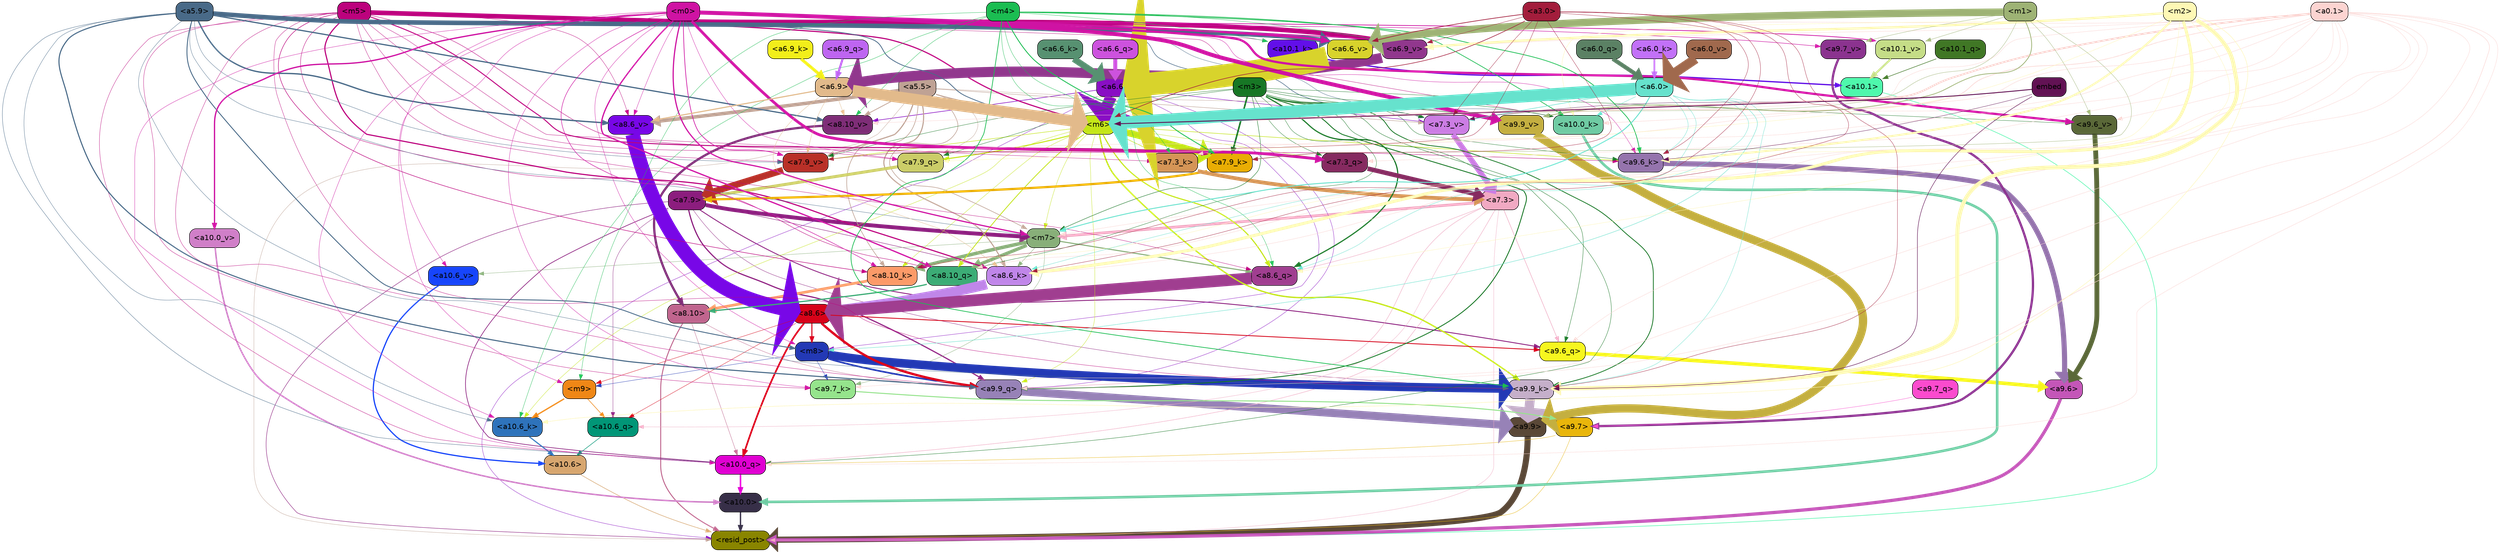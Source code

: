 strict digraph "" {
	graph [bgcolor=transparent,
		layout=dot,
		overlap=false,
		splines=true
	];
	"<a10.6>"	[color=black,
		fillcolor="#d7a66f",
		fontname=Helvetica,
		shape=box,
		style="filled, rounded"];
	"<resid_post>"	[color=black,
		fillcolor="#898500",
		fontname=Helvetica,
		shape=box,
		style="filled, rounded"];
	"<a10.6>" -> "<resid_post>"	[color="#d7a66f",
		penwidth=0.9498605728149414];
	"<a10.1>"	[color=black,
		fillcolor="#4ef8ac",
		fontname=Helvetica,
		shape=box,
		style="filled, rounded"];
	"<a10.1>" -> "<resid_post>"	[color="#4ef8ac",
		penwidth=1.0084514617919922];
	"<a10.0>"	[color=black,
		fillcolor="#372f48",
		fontname=Helvetica,
		shape=box,
		style="filled, rounded"];
	"<a10.0>" -> "<resid_post>"	[color="#372f48",
		penwidth=2.5814952850341797];
	"<a9.9>"	[color=black,
		fillcolor="#5a4837",
		fontname=Helvetica,
		shape=box,
		style="filled, rounded"];
	"<a9.9>" -> "<resid_post>"	[color="#5a4837",
		penwidth=11.610888481140137];
	"<a9.7>"	[color=black,
		fillcolor="#e9b60b",
		fontname=Helvetica,
		shape=box,
		style="filled, rounded"];
	"<a9.7>" -> "<resid_post>"	[color="#e9b60b",
		penwidth=0.6];
	"<a10.0_q>"	[color=black,
		fillcolor="#e001d2",
		fontname=Helvetica,
		shape=box,
		style="filled, rounded"];
	"<a9.7>" -> "<a10.0_q>"	[color="#e9b60b",
		penwidth=0.6];
	"<a9.6>"	[color=black,
		fillcolor="#c456b8",
		fontname=Helvetica,
		shape=box,
		style="filled, rounded"];
	"<a9.6>" -> "<resid_post>"	[color="#c456b8",
		penwidth=6.121421813964844];
	"<a8.10>"	[color=black,
		fillcolor="#c0658e",
		fontname=Helvetica,
		shape=box,
		style="filled, rounded"];
	"<a8.10>" -> "<resid_post>"	[color="#c0658e",
		penwidth=1.7841739654541016];
	"<a8.10>" -> "<a10.0_q>"	[color="#c0658e",
		penwidth=0.6612663269042969];
	"<a9.9_q>"	[color=black,
		fillcolor="#9782b7",
		fontname=Helvetica,
		shape=box,
		style="filled, rounded"];
	"<a8.10>" -> "<a9.9_q>"	[color="#c0658e",
		penwidth=0.6];
	"<a7.9>"	[color=black,
		fillcolor="#8c1d7e",
		fontname=Helvetica,
		shape=box,
		style="filled, rounded"];
	"<a7.9>" -> "<resid_post>"	[color="#8c1d7e",
		penwidth=0.8109169006347656];
	"<a10.6_q>"	[color=black,
		fillcolor="#019677",
		fontname=Helvetica,
		shape=box,
		style="filled, rounded"];
	"<a7.9>" -> "<a10.6_q>"	[color="#8c1d7e",
		penwidth=0.6];
	"<a7.9>" -> "<a10.0_q>"	[color="#8c1d7e",
		penwidth=1.19378662109375];
	"<m7>"	[color=black,
		fillcolor="#88af79",
		fontname=Helvetica,
		shape=box,
		style="filled, rounded"];
	"<a7.9>" -> "<m7>"	[color="#8c1d7e",
		penwidth=7.3899383544921875];
	"<a7.9>" -> "<a9.9_q>"	[color="#8c1d7e",
		penwidth=2.1764984130859375];
	"<a9.6_q>"	[color=black,
		fillcolor="#f6f61f",
		fontname=Helvetica,
		shape=box,
		style="filled, rounded"];
	"<a7.9>" -> "<a9.6_q>"	[color="#8c1d7e",
		penwidth=1.6184196472167969];
	"<a9.9_k>"	[color=black,
		fillcolor="#c5afca",
		fontname=Helvetica,
		shape=box,
		style="filled, rounded"];
	"<a7.9>" -> "<a9.9_k>"	[color="#8c1d7e",
		penwidth=0.6];
	"<a8.6_k>"	[color=black,
		fillcolor="#c086e9",
		fontname=Helvetica,
		shape=box,
		style="filled, rounded"];
	"<a7.9>" -> "<a8.6_k>"	[color="#8c1d7e",
		penwidth=0.7570610046386719];
	"<a7.3>"	[color=black,
		fillcolor="#f1a9c3",
		fontname=Helvetica,
		shape=box,
		style="filled, rounded"];
	"<a7.3>" -> "<resid_post>"	[color="#f1a9c3",
		penwidth=0.6];
	"<a7.3>" -> "<a10.6_q>"	[color="#f1a9c3",
		penwidth=0.6];
	"<a7.3>" -> "<a10.0_q>"	[color="#f1a9c3",
		penwidth=0.8208656311035156];
	"<a7.3>" -> "<m7>"	[color="#f1a9c3",
		penwidth=5.189311981201172];
	"<a7.3>" -> "<a9.9_q>"	[color="#f1a9c3",
		penwidth=0.8119163513183594];
	"<a7.3>" -> "<a9.6_q>"	[color="#f1a9c3",
		penwidth=0.9649925231933594];
	"<a8.6_q>"	[color=black,
		fillcolor="#a03e90",
		fontname=Helvetica,
		shape=box,
		style="filled, rounded"];
	"<a7.3>" -> "<a8.6_q>"	[color="#f1a9c3",
		penwidth=0.7801322937011719];
	"<a6.6>"	[color=black,
		fillcolor="#890ec4",
		fontname=Helvetica,
		shape=box,
		style="filled, rounded"];
	"<a6.6>" -> "<resid_post>"	[color="#890ec4",
		penwidth=0.6];
	"<m6>"	[color=black,
		fillcolor="#c4e618",
		fontname=Helvetica,
		shape=box,
		style="filled, rounded"];
	"<a6.6>" -> "<m6>"	[color="#890ec4",
		penwidth=21.6163272857666];
	"<m8>"	[color=black,
		fillcolor="#2339b5",
		fontname=Helvetica,
		shape=box,
		style="filled, rounded"];
	"<a6.6>" -> "<m8>"	[color="#890ec4",
		penwidth=0.6];
	"<a6.6>" -> "<a9.9_q>"	[color="#890ec4",
		penwidth=0.6];
	"<a8.10_v>"	[color=black,
		fillcolor="#7e2d77",
		fontname=Helvetica,
		shape=box,
		style="filled, rounded"];
	"<a6.6>" -> "<a8.10_v>"	[color="#890ec4",
		penwidth=1.0661506652832031];
	"<a7.3_v>"	[color=black,
		fillcolor="#cc7de4",
		fontname=Helvetica,
		shape=box,
		style="filled, rounded"];
	"<a6.6>" -> "<a7.3_v>"	[color="#890ec4",
		penwidth=0.8506813049316406];
	"<a5.5>"	[color=black,
		fillcolor="#bfa294",
		fontname=Helvetica,
		shape=box,
		style="filled, rounded"];
	"<a5.5>" -> "<resid_post>"	[color="#bfa294",
		penwidth=0.6];
	"<a5.5>" -> "<m6>"	[color="#bfa294",
		penwidth=1.8430671691894531];
	"<a5.5>" -> "<m7>"	[color="#bfa294",
		penwidth=1.0865592956542969];
	"<a9.9_v>"	[color=black,
		fillcolor="#c4af40",
		fontname=Helvetica,
		shape=box,
		style="filled, rounded"];
	"<a5.5>" -> "<a9.9_v>"	[color="#bfa294",
		penwidth=0.6];
	"<a8.10_k>"	[color=black,
		fillcolor="#fc9a68",
		fontname=Helvetica,
		shape=box,
		style="filled, rounded"];
	"<a5.5>" -> "<a8.10_k>"	[color="#bfa294",
		penwidth=1.1390800476074219];
	"<a5.5>" -> "<a8.6_k>"	[color="#bfa294",
		penwidth=2.00030517578125];
	"<a5.5>" -> "<a8.10_v>"	[color="#bfa294",
		penwidth=1.4206085205078125];
	"<a8.6_v>"	[color=black,
		fillcolor="#7807e7",
		fontname=Helvetica,
		shape=box,
		style="filled, rounded"];
	"<a5.5>" -> "<a8.6_v>"	[color="#bfa294",
		penwidth=6.534294128417969];
	"<a7.9_q>"	[color=black,
		fillcolor="#cbcd68",
		fontname=Helvetica,
		shape=box,
		style="filled, rounded"];
	"<a5.5>" -> "<a7.9_q>"	[color="#bfa294",
		penwidth=0.6];
	"<a7.9_v>"	[color=black,
		fillcolor="#b93028",
		fontname=Helvetica,
		shape=box,
		style="filled, rounded"];
	"<a5.5>" -> "<a7.9_v>"	[color="#bfa294",
		penwidth=2.0819549560546875];
	"<a5.5>" -> "<a7.3_v>"	[color="#bfa294",
		penwidth=0.8107681274414062];
	"<a10.6_q>" -> "<a10.6>"	[color="#019677",
		penwidth=0.9244728088378906];
	"<a10.1_q>"	[color=black,
		fillcolor="#407725",
		fontname=Helvetica,
		shape=box,
		style="filled, rounded"];
	"<a10.1_q>" -> "<a10.1>"	[color="#407725",
		penwidth=0.9268798828125];
	"<a10.0_q>" -> "<a10.0>"	[color="#e001d2",
		penwidth=2.905670166015625];
	"<a10.6_k>"	[color=black,
		fillcolor="#2e73bb",
		fontname=Helvetica,
		shape=box,
		style="filled, rounded"];
	"<a10.6_k>" -> "<a10.6>"	[color="#2e73bb",
		penwidth=2.0319366455078125];
	"<a10.1_k>"	[color=black,
		fillcolor="#620fe9",
		fontname=Helvetica,
		shape=box,
		style="filled, rounded"];
	"<a10.1_k>" -> "<a10.1>"	[color="#620fe9",
		penwidth=2.4037628173828125];
	"<a10.0_k>"	[color=black,
		fillcolor="#6fcba3",
		fontname=Helvetica,
		shape=box,
		style="filled, rounded"];
	"<a10.0_k>" -> "<a10.0>"	[color="#6fcba3",
		penwidth=4.9319305419921875];
	"<a10.6_v>"	[color=black,
		fillcolor="#1745fb",
		fontname=Helvetica,
		shape=box,
		style="filled, rounded"];
	"<a10.6_v>" -> "<a10.6>"	[color="#1745fb",
		penwidth=2.290935516357422];
	"<a10.1_v>"	[color=black,
		fillcolor="#c5dd87",
		fontname=Helvetica,
		shape=box,
		style="filled, rounded"];
	"<a10.1_v>" -> "<a10.1>"	[color="#c5dd87",
		penwidth=3.6398468017578125];
	"<a10.0_v>"	[color=black,
		fillcolor="#d07fc8",
		fontname=Helvetica,
		shape=box,
		style="filled, rounded"];
	"<a10.0_v>" -> "<a10.0>"	[color="#d07fc8",
		penwidth=2.7666168212890625];
	"<m9>"	[color=black,
		fillcolor="#ef8716",
		fontname=Helvetica,
		shape=box,
		style="filled, rounded"];
	"<m9>" -> "<a10.6_q>"	[color="#ef8716",
		penwidth=1.0384025573730469];
	"<m9>" -> "<a10.6_k>"	[color="#ef8716",
		penwidth=2.371124267578125];
	"<a8.6>"	[color=black,
		fillcolor="#d70319",
		fontname=Helvetica,
		shape=box,
		style="filled, rounded"];
	"<a8.6>" -> "<a10.6_q>"	[color="#d70319",
		penwidth=0.6];
	"<a8.6>" -> "<a10.0_q>"	[color="#d70319",
		penwidth=3.1841888427734375];
	"<a8.6>" -> "<m9>"	[color="#d70319",
		penwidth=0.6];
	"<a8.6>" -> "<m8>"	[color="#d70319",
		penwidth=1.972564697265625];
	"<a8.6>" -> "<a9.9_q>"	[color="#d70319",
		penwidth=4.482503890991211];
	"<a8.6>" -> "<a9.6_q>"	[color="#d70319",
		penwidth=1.515838623046875];
	"<m5>"	[color=black,
		fillcolor="#bc027d",
		fontname=Helvetica,
		shape=box,
		style="filled, rounded"];
	"<m5>" -> "<a10.0_q>"	[color="#bc027d",
		penwidth=0.6];
	"<m5>" -> "<a10.0_k>"	[color="#bc027d",
		penwidth=0.6];
	"<m5>" -> "<m6>"	[color="#bc027d",
		penwidth=2.143606185913086];
	"<m5>" -> "<a9.9_q>"	[color="#bc027d",
		penwidth=0.6];
	"<m5>" -> "<a9.9_k>"	[color="#bc027d",
		penwidth=0.6];
	"<a9.7_k>"	[color=black,
		fillcolor="#95e48c",
		fontname=Helvetica,
		shape=box,
		style="filled, rounded"];
	"<m5>" -> "<a9.7_k>"	[color="#bc027d",
		penwidth=0.6];
	"<a9.6_k>"	[color=black,
		fillcolor="#9574ad",
		fontname=Helvetica,
		shape=box,
		style="filled, rounded"];
	"<m5>" -> "<a9.6_k>"	[color="#bc027d",
		penwidth=0.7197036743164062];
	"<a8.10_q>"	[color=black,
		fillcolor="#3cac76",
		fontname=Helvetica,
		shape=box,
		style="filled, rounded"];
	"<m5>" -> "<a8.10_q>"	[color="#bc027d",
		penwidth=0.7198371887207031];
	"<m5>" -> "<a8.6_q>"	[color="#bc027d",
		penwidth=0.6];
	"<m5>" -> "<a8.10_k>"	[color="#bc027d",
		penwidth=0.9238471984863281];
	"<m5>" -> "<a8.6_k>"	[color="#bc027d",
		penwidth=2.1219520568847656];
	"<m5>" -> "<a8.6_v>"	[color="#bc027d",
		penwidth=0.6];
	"<m5>" -> "<a7.9_q>"	[color="#bc027d",
		penwidth=0.6];
	"<a7.9_k>"	[color=black,
		fillcolor="#e9ad04",
		fontname=Helvetica,
		shape=box,
		style="filled, rounded"];
	"<m5>" -> "<a7.9_k>"	[color="#bc027d",
		penwidth=1.7779998779296875];
	"<a7.3_k>"	[color=black,
		fillcolor="#d59556",
		fontname=Helvetica,
		shape=box,
		style="filled, rounded"];
	"<m5>" -> "<a7.3_k>"	[color="#bc027d",
		penwidth=0.6];
	"<m5>" -> "<a7.9_v>"	[color="#bc027d",
		penwidth=0.6];
	"<a6.9_v>"	[color=black,
		fillcolor="#91378d",
		fontname=Helvetica,
		shape=box,
		style="filled, rounded"];
	"<m5>" -> "<a6.9_v>"	[color="#bc027d",
		penwidth=8.809343338012695];
	"<a5.9>"	[color=black,
		fillcolor="#496a88",
		fontname=Helvetica,
		shape=box,
		style="filled, rounded"];
	"<a5.9>" -> "<a10.0_q>"	[color="#496a88",
		penwidth=0.6463394165039062];
	"<a5.9>" -> "<a10.6_k>"	[color="#496a88",
		penwidth=0.6];
	"<a5.9>" -> "<a10.0_k>"	[color="#496a88",
		penwidth=0.6];
	"<a5.9>" -> "<m6>"	[color="#496a88",
		penwidth=1.4513568878173828];
	"<a5.9>" -> "<m7>"	[color="#496a88",
		penwidth=0.6];
	"<a5.9>" -> "<m8>"	[color="#496a88",
		penwidth=1.6550712585449219];
	"<a5.9>" -> "<a9.9_q>"	[color="#496a88",
		penwidth=2.019031524658203];
	"<a5.9>" -> "<a9.9_k>"	[color="#496a88",
		penwidth=0.6];
	"<a5.9>" -> "<a8.10_v>"	[color="#496a88",
		penwidth=2.2765426635742188];
	"<a5.9>" -> "<a8.6_v>"	[color="#496a88",
		penwidth=2.4934005737304688];
	"<a5.9>" -> "<a7.9_v>"	[color="#496a88",
		penwidth=0.6];
	"<a5.9>" -> "<a7.3_v>"	[color="#496a88",
		penwidth=0.9861984252929688];
	"<a6.6_v>"	[color=black,
		fillcolor="#d8d32c",
		fontname=Helvetica,
		shape=box,
		style="filled, rounded"];
	"<a5.9>" -> "<a6.6_v>"	[color="#496a88",
		penwidth=8.623922348022461];
	"<m3>"	[color=black,
		fillcolor="#177725",
		fontname=Helvetica,
		shape=box,
		style="filled, rounded"];
	"<m3>" -> "<a10.0_q>"	[color="#177725",
		penwidth=0.6597442626953125];
	"<m3>" -> "<a10.0_k>"	[color="#177725",
		penwidth=0.6506614685058594];
	"<m3>" -> "<m7>"	[color="#177725",
		penwidth=0.7659339904785156];
	"<m3>" -> "<a9.9_q>"	[color="#177725",
		penwidth=1.6276321411132812];
	"<m3>" -> "<a9.6_q>"	[color="#177725",
		penwidth=0.6724472045898438];
	"<m3>" -> "<a9.9_k>"	[color="#177725",
		penwidth=1.4574642181396484];
	"<m3>" -> "<a9.6_k>"	[color="#177725",
		penwidth=0.6];
	"<m3>" -> "<a9.9_v>"	[color="#177725",
		penwidth=0.6589469909667969];
	"<a9.6_v>"	[color=black,
		fillcolor="#5a6838",
		fontname=Helvetica,
		shape=box,
		style="filled, rounded"];
	"<m3>" -> "<a9.6_v>"	[color="#177725",
		penwidth=0.6];
	"<m3>" -> "<a8.10_q>"	[color="#177725",
		penwidth=0.6];
	"<m3>" -> "<a8.6_q>"	[color="#177725",
		penwidth=2.1676406860351562];
	"<m3>" -> "<a7.9_q>"	[color="#177725",
		penwidth=0.6];
	"<a7.3_q>"	[color=black,
		fillcolor="#862a60",
		fontname=Helvetica,
		shape=box,
		style="filled, rounded"];
	"<m3>" -> "<a7.3_q>"	[color="#177725",
		penwidth=0.6];
	"<m3>" -> "<a7.9_k>"	[color="#177725",
		penwidth=2.978912353515625];
	"<m3>" -> "<a7.9_v>"	[color="#177725",
		penwidth=0.6];
	"<m3>" -> "<a7.3_v>"	[color="#177725",
		penwidth=0.6];
	"<m0>"	[color=black,
		fillcolor="#cf13a3",
		fontname=Helvetica,
		shape=box,
		style="filled, rounded"];
	"<m0>" -> "<a10.0_q>"	[color="#cf13a3",
		penwidth=0.6];
	"<m0>" -> "<a10.6_k>"	[color="#cf13a3",
		penwidth=0.6];
	"<m0>" -> "<a10.1_k>"	[color="#cf13a3",
		penwidth=0.6];
	"<m0>" -> "<a10.6_v>"	[color="#cf13a3",
		penwidth=0.6];
	"<m0>" -> "<a10.1_v>"	[color="#cf13a3",
		penwidth=1.3360328674316406];
	"<m0>" -> "<a10.0_v>"	[color="#cf13a3",
		penwidth=2.4083595275878906];
	"<m0>" -> "<m9>"	[color="#cf13a3",
		penwidth=0.6];
	"<m0>" -> "<m7>"	[color="#cf13a3",
		penwidth=2.224945068359375];
	"<m0>" -> "<m8>"	[color="#cf13a3",
		penwidth=0.6];
	"<m0>" -> "<a9.7_k>"	[color="#cf13a3",
		penwidth=0.6];
	"<m0>" -> "<a9.6_k>"	[color="#cf13a3",
		penwidth=0.6];
	"<m0>" -> "<a9.9_v>"	[color="#cf13a3",
		penwidth=7.537467956542969];
	"<a9.7_v>"	[color=black,
		fillcolor="#8b338f",
		fontname=Helvetica,
		shape=box,
		style="filled, rounded"];
	"<m0>" -> "<a9.7_v>"	[color="#cf13a3",
		penwidth=0.8575286865234375];
	"<m0>" -> "<a9.6_v>"	[color="#cf13a3",
		penwidth=4.1688385009765625];
	"<m0>" -> "<a8.10_q>"	[color="#cf13a3",
		penwidth=2.3761940002441406];
	"<m0>" -> "<a8.10_k>"	[color="#cf13a3",
		penwidth=0.9220962524414062];
	"<m0>" -> "<a8.6_v>"	[color="#cf13a3",
		penwidth=0.6];
	"<m0>" -> "<a7.9_q>"	[color="#cf13a3",
		penwidth=0.6];
	"<m0>" -> "<a7.3_q>"	[color="#cf13a3",
		penwidth=5.264301300048828];
	"<m0>" -> "<a7.9_v>"	[color="#cf13a3",
		penwidth=1.2114486694335938];
	"<m0>" -> "<a6.9_v>"	[color="#cf13a3",
		penwidth=1.6340084075927734];
	"<m0>" -> "<a6.6_v>"	[color="#cf13a3",
		penwidth=4.314628601074219];
	"<a0.1>"	[color=black,
		fillcolor="#fcd4d1",
		fontname=Helvetica,
		shape=box,
		style="filled, rounded"];
	"<a0.1>" -> "<a10.0_q>"	[color="#fcd4d1",
		penwidth=0.6];
	"<a0.1>" -> "<a10.0_k>"	[color="#fcd4d1",
		penwidth=0.6768684387207031];
	"<a0.1>" -> "<m6>"	[color="#fcd4d1",
		penwidth=3.4290084838867188];
	"<a0.1>" -> "<m7>"	[color="#fcd4d1",
		penwidth=0.6];
	"<a0.1>" -> "<a9.9_q>"	[color="#fcd4d1",
		penwidth=0.6];
	"<a0.1>" -> "<a9.6_q>"	[color="#fcd4d1",
		penwidth=0.6];
	"<a0.1>" -> "<a9.9_k>"	[color="#fcd4d1",
		penwidth=0.81341552734375];
	"<a0.1>" -> "<a9.7_k>"	[color="#fcd4d1",
		penwidth=0.6];
	"<a0.1>" -> "<a9.9_v>"	[color="#fcd4d1",
		penwidth=1.062591552734375];
	"<a0.1>" -> "<a9.6_v>"	[color="#fcd4d1",
		penwidth=0.6];
	"<a0.1>" -> "<a8.10_q>"	[color="#fcd4d1",
		penwidth=0.6];
	"<a0.1>" -> "<a8.6_k>"	[color="#fcd4d1",
		penwidth=0.6];
	"<a0.1>" -> "<a8.10_v>"	[color="#fcd4d1",
		penwidth=0.6];
	"<a0.1>" -> "<a7.3_q>"	[color="#fcd4d1",
		penwidth=0.6];
	"<a0.1>" -> "<a7.3_k>"	[color="#fcd4d1",
		penwidth=0.6];
	"<a0.1>" -> "<a7.9_v>"	[color="#fcd4d1",
		penwidth=0.6];
	"<a0.1>" -> "<a6.9_v>"	[color="#fcd4d1",
		penwidth=0.6];
	"<a0.1>" -> "<a6.6_v>"	[color="#fcd4d1",
		penwidth=0.6];
	"<m6>" -> "<a10.6_k>"	[color="#c4e618",
		penwidth=0.6];
	"<m6>" -> "<m7>"	[color="#c4e618",
		penwidth=0.6];
	"<m6>" -> "<a9.9_q>"	[color="#c4e618",
		penwidth=0.6];
	"<m6>" -> "<a9.9_k>"	[color="#c4e618",
		penwidth=2.533975601196289];
	"<m6>" -> "<a9.6_k>"	[color="#c4e618",
		penwidth=0.9471282958984375];
	"<m6>" -> "<a8.10_q>"	[color="#c4e618",
		penwidth=1.4854621887207031];
	"<m6>" -> "<a8.6_q>"	[color="#c4e618",
		penwidth=2.0796165466308594];
	"<m6>" -> "<a8.10_k>"	[color="#c4e618",
		penwidth=0.6];
	"<m6>" -> "<a7.9_q>"	[color="#c4e618",
		penwidth=1.9016571044921875];
	"<m6>" -> "<a7.3_q>"	[color="#c4e618",
		penwidth=0.6];
	"<m6>" -> "<a7.9_k>"	[color="#c4e618",
		penwidth=12.277053833007812];
	"<m6>" -> "<a7.3_k>"	[color="#c4e618",
		penwidth=0.8951148986816406];
	"<m6>" -> "<a7.9_v>"	[color="#c4e618",
		penwidth=0.8897933959960938];
	"<m4>"	[color=black,
		fillcolor="#1bbd52",
		fontname=Helvetica,
		shape=box,
		style="filled, rounded"];
	"<m4>" -> "<a10.6_k>"	[color="#1bbd52",
		penwidth=0.6];
	"<m4>" -> "<a10.1_k>"	[color="#1bbd52",
		penwidth=0.6];
	"<m4>" -> "<a10.0_k>"	[color="#1bbd52",
		penwidth=1.230804443359375];
	"<m4>" -> "<m9>"	[color="#1bbd52",
		penwidth=0.6];
	"<m4>" -> "<a9.9_k>"	[color="#1bbd52",
		penwidth=1.3186264038085938];
	"<m4>" -> "<a9.6_k>"	[color="#1bbd52",
		penwidth=1.3722038269042969];
	"<m4>" -> "<a8.6_q>"	[color="#1bbd52",
		penwidth=0.6];
	"<m4>" -> "<a8.10_v>"	[color="#1bbd52",
		penwidth=0.6];
	"<m4>" -> "<a7.9_k>"	[color="#1bbd52",
		penwidth=1.5913276672363281];
	"<m4>" -> "<a7.3_k>"	[color="#1bbd52",
		penwidth=0.6];
	"<m4>" -> "<a6.9_v>"	[color="#1bbd52",
		penwidth=0.6];
	"<m2>"	[color=black,
		fillcolor="#fef8b5",
		fontname=Helvetica,
		shape=box,
		style="filled, rounded"];
	"<m2>" -> "<a10.6_k>"	[color="#fef8b5",
		penwidth=0.8380241394042969];
	"<m2>" -> "<a10.0_k>"	[color="#fef8b5",
		penwidth=0.6622200012207031];
	"<m2>" -> "<a9.9_k>"	[color="#fef8b5",
		penwidth=7.476325988769531];
	"<m2>" -> "<a9.6_k>"	[color="#fef8b5",
		penwidth=3.761505126953125];
	"<m2>" -> "<a8.6_q>"	[color="#fef8b5",
		penwidth=0.6];
	"<m2>" -> "<a8.10_k>"	[color="#fef8b5",
		penwidth=0.6];
	"<m2>" -> "<a8.6_k>"	[color="#fef8b5",
		penwidth=5.699577331542969];
	"<m2>" -> "<a7.9_q>"	[color="#fef8b5",
		penwidth=0.6];
	"<m2>" -> "<a6.9_v>"	[color="#fef8b5",
		penwidth=4.3256072998046875];
	"<a6.0>"	[color=black,
		fillcolor="#66e2cd",
		fontname=Helvetica,
		shape=box,
		style="filled, rounded"];
	"<a6.0>" -> "<a10.0_k>"	[color="#66e2cd",
		penwidth=0.6];
	"<a6.0>" -> "<m6>"	[color="#66e2cd",
		penwidth=23.31447410583496];
	"<a6.0>" -> "<m7>"	[color="#66e2cd",
		penwidth=1.694061279296875];
	"<a6.0>" -> "<m8>"	[color="#66e2cd",
		penwidth=0.7418403625488281];
	"<a6.0>" -> "<a9.9_k>"	[color="#66e2cd",
		penwidth=0.6];
	"<a6.0>" -> "<a9.6_k>"	[color="#66e2cd",
		penwidth=0.6];
	"<a6.0>" -> "<a8.6_q>"	[color="#66e2cd",
		penwidth=0.6];
	"<a6.0>" -> "<a8.6_k>"	[color="#66e2cd",
		penwidth=0.6];
	"<a6.0>" -> "<a7.3_v>"	[color="#66e2cd",
		penwidth=0.9905738830566406];
	"<m7>" -> "<a10.6_v>"	[color="#88af79",
		penwidth=0.6];
	"<m7>" -> "<a9.7_k>"	[color="#88af79",
		penwidth=0.6];
	"<m7>" -> "<a8.10_q>"	[color="#88af79",
		penwidth=6.2237091064453125];
	"<m7>" -> "<a8.6_q>"	[color="#88af79",
		penwidth=1.9677276611328125];
	"<m7>" -> "<a8.10_k>"	[color="#88af79",
		penwidth=6.505390167236328];
	"<m7>" -> "<a8.6_k>"	[color="#88af79",
		penwidth=0.6821136474609375];
	"<m1>"	[color=black,
		fillcolor="#9eb375",
		fontname=Helvetica,
		shape=box,
		style="filled, rounded"];
	"<m1>" -> "<a10.1_v>"	[color="#9eb375",
		penwidth=0.6];
	"<m1>" -> "<a9.9_v>"	[color="#9eb375",
		penwidth=1.4082679748535156];
	"<m1>" -> "<a9.7_v>"	[color="#9eb375",
		penwidth=0.6];
	"<m1>" -> "<a9.6_v>"	[color="#9eb375",
		penwidth=0.6];
	"<m1>" -> "<a7.9_k>"	[color="#9eb375",
		penwidth=0.6];
	"<m1>" -> "<a7.3_v>"	[color="#9eb375",
		penwidth=0.6];
	"<m1>" -> "<a6.6_v>"	[color="#9eb375",
		penwidth=14.129535675048828];
	"<m8>" -> "<m9>"	[color="#2339b5",
		penwidth=0.6];
	"<m8>" -> "<a9.9_q>"	[color="#2339b5",
		penwidth=3.073810577392578];
	"<m8>" -> "<a9.9_k>"	[color="#2339b5",
		penwidth=16.255420684814453];
	"<m8>" -> "<a9.7_k>"	[color="#2339b5",
		penwidth=0.6];
	"<a9.9_q>" -> "<a9.9>"	[color="#9782b7",
		penwidth=15.310546875];
	"<a9.7_q>"	[color=black,
		fillcolor="#fb4bce",
		fontname=Helvetica,
		shape=box,
		style="filled, rounded"];
	"<a9.7_q>" -> "<a9.7>"	[color="#fb4bce",
		penwidth=0.6];
	"<a9.6_q>" -> "<a9.6>"	[color="#f6f61f",
		penwidth=6.823722839355469];
	"<a9.9_k>" -> "<a9.9>"	[color="#c5afca",
		penwidth=17.953022003173828];
	"<a9.7_k>" -> "<a9.7>"	[color="#95e48c",
		penwidth=1.85101318359375];
	"<a9.6_k>" -> "<a9.6>"	[color="#9574ad",
		penwidth=9.787818908691406];
	"<a9.9_v>" -> "<a9.9>"	[color="#c4af40",
		penwidth=15.728643417358398];
	"<a9.7_v>" -> "<a9.7>"	[color="#8b338f",
		penwidth=4.305488586425781];
	"<a9.6_v>" -> "<a9.6>"	[color="#5a6838",
		penwidth=9.212547302246094];
	"<a3.0>"	[color=black,
		fillcolor="#a31d3c",
		fontname=Helvetica,
		shape=box,
		style="filled, rounded"];
	"<a3.0>" -> "<m6>"	[color="#a31d3c",
		penwidth=1.0663299560546875];
	"<a3.0>" -> "<a9.9_k>"	[color="#a31d3c",
		penwidth=0.6];
	"<a3.0>" -> "<a9.6_k>"	[color="#a31d3c",
		penwidth=0.6];
	"<a3.0>" -> "<a8.10_k>"	[color="#a31d3c",
		penwidth=0.6];
	"<a3.0>" -> "<a8.6_k>"	[color="#a31d3c",
		penwidth=0.6];
	"<a3.0>" -> "<a7.9_k>"	[color="#a31d3c",
		penwidth=0.6];
	"<a3.0>" -> "<a7.9_v>"	[color="#a31d3c",
		penwidth=0.6];
	"<a3.0>" -> "<a7.3_v>"	[color="#a31d3c",
		penwidth=0.6];
	"<a3.0>" -> "<a6.9_v>"	[color="#a31d3c",
		penwidth=0.6];
	"<a3.0>" -> "<a6.6_v>"	[color="#a31d3c",
		penwidth=1.2425460815429688];
	embed	[color=black,
		fillcolor="#621254",
		fontname=Helvetica,
		shape=box,
		style="filled, rounded"];
	embed -> "<m6>"	[color="#621254",
		penwidth=1.6749610900878906];
	embed -> "<a9.9_k>"	[color="#621254",
		penwidth=0.8602714538574219];
	embed -> "<a9.6_k>"	[color="#621254",
		penwidth=0.6];
	embed -> "<a7.3_v>"	[color="#621254",
		penwidth=0.6];
	"<a8.10_q>" -> "<a8.10>"	[color="#3cac76",
		penwidth=2.2933731079101562];
	"<a8.6_q>" -> "<a8.6>"	[color="#a03e90",
		penwidth=22.21251106262207];
	"<a8.10_k>" -> "<a8.10>"	[color="#fc9a68",
		penwidth=5.009056091308594];
	"<a8.6_k>" -> "<a8.6>"	[color="#c086e9",
		penwidth=19.114789962768555];
	"<a8.10_v>" -> "<a8.10>"	[color="#7e2d77",
		penwidth=4.248416900634766];
	"<a8.6_v>" -> "<a8.6>"	[color="#7807e7",
		penwidth=27.461654663085938];
	"<a6.9>"	[color=black,
		fillcolor="#e2ba8b",
		fontname=Helvetica,
		shape=box,
		style="filled, rounded"];
	"<a6.9>" -> "<m6>"	[color="#e2ba8b",
		penwidth=21.47117805480957];
	"<a6.9>" -> "<a8.6_k>"	[color="#e2ba8b",
		penwidth=0.6];
	"<a6.9>" -> "<a8.10_v>"	[color="#e2ba8b",
		penwidth=0.6];
	"<a6.9>" -> "<a8.6_v>"	[color="#e2ba8b",
		penwidth=2.0546798706054688];
	"<a6.9>" -> "<a7.9_v>"	[color="#e2ba8b",
		penwidth=0.6];
	"<a7.9_q>" -> "<a7.9>"	[color="#cbcd68",
		penwidth=5.6087493896484375];
	"<a7.3_q>" -> "<a7.3>"	[color="#862a60",
		penwidth=8.568470001220703];
	"<a7.9_k>" -> "<a7.9>"	[color="#e9ad04",
		penwidth=4.179893493652344];
	"<a7.3_k>" -> "<a7.3>"	[color="#d59556",
		penwidth=7.138481140136719];
	"<a7.9_v>" -> "<a7.9>"	[color="#b93028",
		penwidth=12.677261352539062];
	"<a7.3_v>" -> "<a7.3>"	[color="#cc7de4",
		penwidth=10.205863952636719];
	"<a6.9_q>"	[color=black,
		fillcolor="#be65f1",
		fontname=Helvetica,
		shape=box,
		style="filled, rounded"];
	"<a6.9_q>" -> "<a6.9>"	[color="#be65f1",
		penwidth=4.004619598388672];
	"<a6.6_q>"	[color=black,
		fillcolor="#cd52de",
		fontname=Helvetica,
		shape=box,
		style="filled, rounded"];
	"<a6.6_q>" -> "<a6.6>"	[color="#cd52de",
		penwidth=7.501697540283203];
	"<a6.0_q>"	[color=black,
		fillcolor="#5b8164",
		fontname=Helvetica,
		shape=box,
		style="filled, rounded"];
	"<a6.0_q>" -> "<a6.0>"	[color="#5b8164",
		penwidth=7.7220001220703125];
	"<a6.9_k>"	[color=black,
		fillcolor="#f2ee1a",
		fontname=Helvetica,
		shape=box,
		style="filled, rounded"];
	"<a6.9_k>" -> "<a6.9>"	[color="#f2ee1a",
		penwidth=5.597904205322266];
	"<a6.6_k>"	[color=black,
		fillcolor="#579171",
		fontname=Helvetica,
		shape=box,
		style="filled, rounded"];
	"<a6.6_k>" -> "<a6.6>"	[color="#579171",
		penwidth=11.958972930908203];
	"<a6.0_k>"	[color=black,
		fillcolor="#c271f8",
		fontname=Helvetica,
		shape=box,
		style="filled, rounded"];
	"<a6.0_k>" -> "<a6.0>"	[color="#c271f8",
		penwidth=3.2078399658203125];
	"<a6.9_v>" -> "<a6.9>"	[color="#91378d",
		penwidth=19.20796775817871];
	"<a6.6_v>" -> "<a6.6>"	[color="#d8d32c",
		penwidth=43.14964985847473];
	"<a6.0_v>"	[color=black,
		fillcolor="#a0694d",
		fontname=Helvetica,
		shape=box,
		style="filled, rounded"];
	"<a6.0_v>" -> "<a6.0>"	[color="#a0694d",
		penwidth=18.152097702026367];
}
